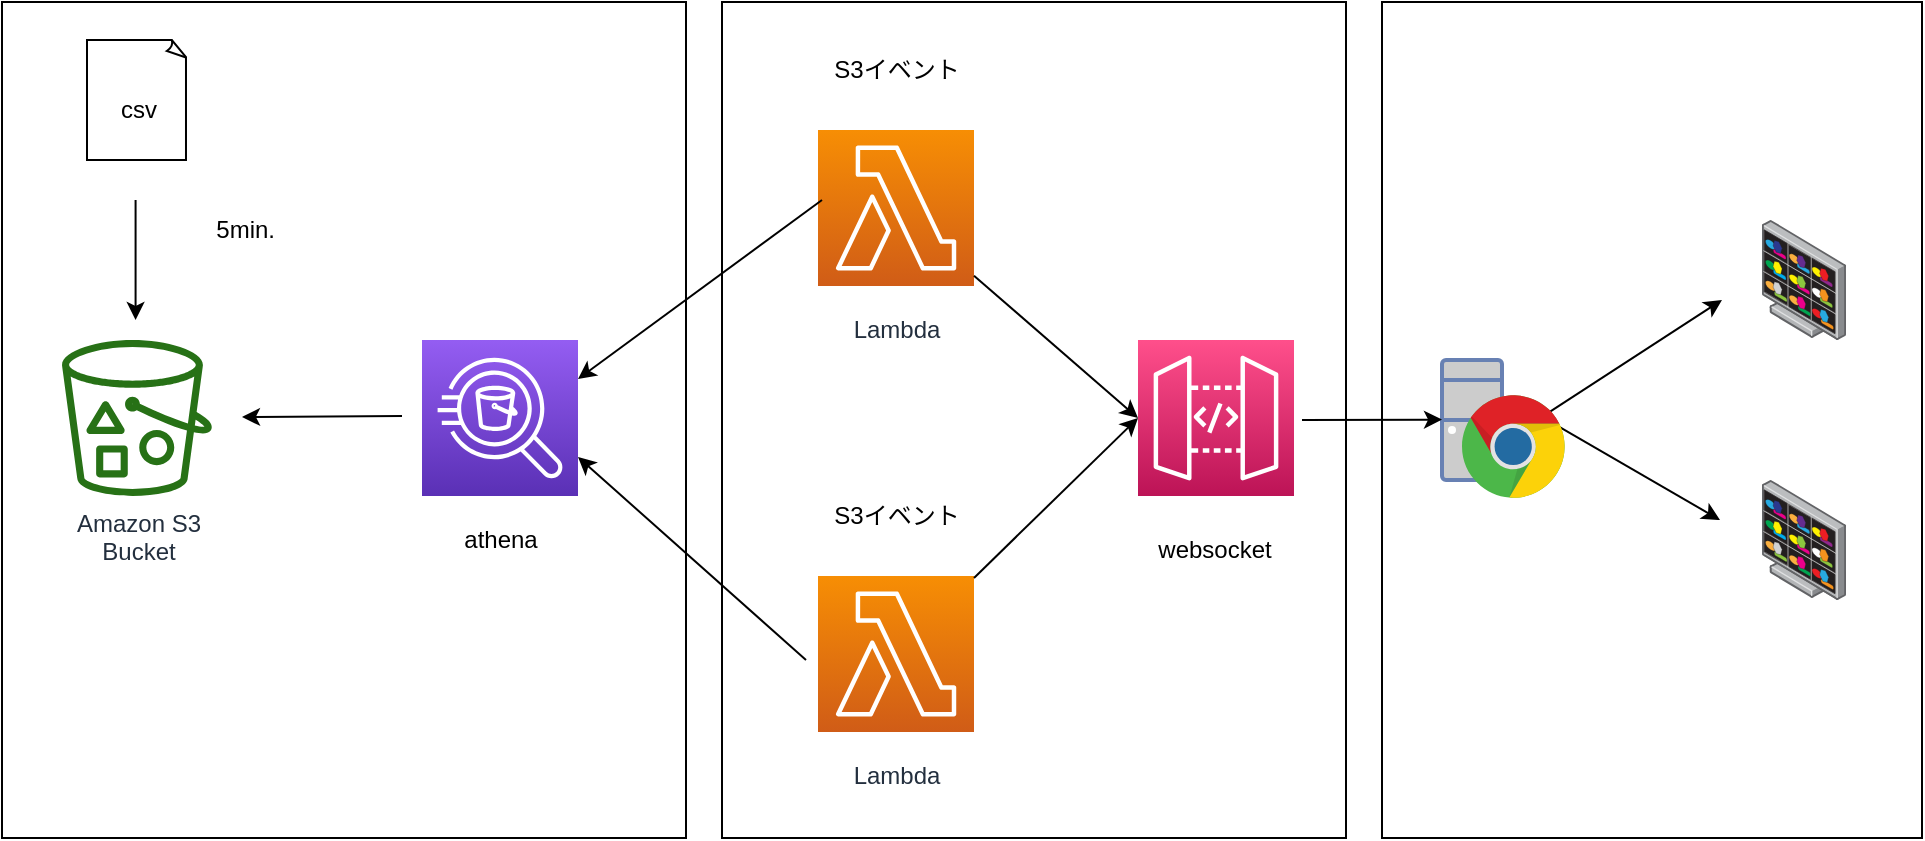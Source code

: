 <mxfile version="21.6.5" type="github">
  <diagram id="Ht1M8jgEwFfnCIfOTk4-" name="Page-1">
    <mxGraphModel dx="1306" dy="2605" grid="1" gridSize="10" guides="1" tooltips="1" connect="1" arrows="1" fold="1" page="1" pageScale="1" pageWidth="1169" pageHeight="827" math="0" shadow="0">
      <root>
        <mxCell id="0" />
        <mxCell id="1" parent="0" />
        <mxCell id="eEpp52usMIOgdhoKXrHj-10" value="" style="whiteSpace=wrap;html=1;movable=0;resizable=0;rotatable=0;deletable=0;editable=0;locked=1;connectable=0;" vertex="1" parent="1">
          <mxGeometry x="170" y="-1569" width="342" height="418" as="geometry" />
        </mxCell>
        <mxCell id="eEpp52usMIOgdhoKXrHj-6" value="" style="whiteSpace=wrap;html=1;movable=0;resizable=0;rotatable=0;deletable=0;editable=0;locked=1;connectable=0;" vertex="1" parent="1">
          <mxGeometry x="530" y="-1569" width="312" height="418" as="geometry" />
        </mxCell>
        <mxCell id="eEpp52usMIOgdhoKXrHj-5" value="" style="whiteSpace=wrap;html=1;movable=0;resizable=0;rotatable=0;deletable=0;editable=0;locked=1;connectable=0;" vertex="1" parent="1">
          <mxGeometry x="860" y="-1569" width="270" height="418" as="geometry" />
        </mxCell>
        <mxCell id="UEzPUAAOIrF-is8g5C7q-158" value="Amazon S3&lt;br&gt;Bucket&lt;br&gt;" style="outlineConnect=0;fontColor=#232F3E;gradientColor=none;fillColor=#277116;strokeColor=none;dashed=0;verticalLabelPosition=bottom;verticalAlign=top;align=center;html=1;fontSize=12;fontStyle=0;aspect=fixed;pointerEvents=1;shape=mxgraph.aws4.bucket_with_objects;labelBackgroundColor=#ffffff;" parent="1" vertex="1">
          <mxGeometry x="200" y="-1400" width="75" height="78" as="geometry" />
        </mxCell>
        <mxCell id="jYt_QzySd-E0bAOZYsy2-1" value="Lambda" style="outlineConnect=0;fontColor=#232F3E;gradientColor=#F78E04;gradientDirection=north;fillColor=#D05C17;strokeColor=#ffffff;dashed=0;verticalLabelPosition=bottom;verticalAlign=top;align=center;html=1;fontSize=12;fontStyle=0;aspect=fixed;shape=mxgraph.aws4.resourceIcon;resIcon=mxgraph.aws4.lambda;labelBackgroundColor=#ffffff;spacingTop=8;" parent="1" vertex="1">
          <mxGeometry x="578" y="-1505" width="78" height="78" as="geometry" />
        </mxCell>
        <mxCell id="jYt_QzySd-E0bAOZYsy2-2" value="" style="sketch=0;points=[[0,0,0],[0.25,0,0],[0.5,0,0],[0.75,0,0],[1,0,0],[0,1,0],[0.25,1,0],[0.5,1,0],[0.75,1,0],[1,1,0],[0,0.25,0],[0,0.5,0],[0,0.75,0],[1,0.25,0],[1,0.5,0],[1,0.75,0]];outlineConnect=0;fontColor=#232F3E;gradientColor=#FF4F8B;gradientDirection=north;fillColor=#BC1356;strokeColor=#ffffff;dashed=0;verticalLabelPosition=bottom;verticalAlign=top;align=center;html=1;fontSize=12;fontStyle=0;aspect=fixed;shape=mxgraph.aws4.resourceIcon;resIcon=mxgraph.aws4.api_gateway;" parent="1" vertex="1">
          <mxGeometry x="738" y="-1400" width="78" height="78" as="geometry" />
        </mxCell>
        <mxCell id="jYt_QzySd-E0bAOZYsy2-3" value="" style="whiteSpace=wrap;html=1;shape=mxgraph.basic.document" parent="1" vertex="1">
          <mxGeometry x="212.5" y="-1550" width="50" height="60" as="geometry" />
        </mxCell>
        <mxCell id="jYt_QzySd-E0bAOZYsy2-4" value="" style="endArrow=classic;html=1;rounded=0;" parent="1" edge="1">
          <mxGeometry width="50" height="50" relative="1" as="geometry">
            <mxPoint x="236.79" y="-1470" as="sourcePoint" />
            <mxPoint x="236.79" y="-1410" as="targetPoint" />
          </mxGeometry>
        </mxCell>
        <mxCell id="jYt_QzySd-E0bAOZYsy2-5" value="websocket" style="text;html=1;align=center;verticalAlign=middle;resizable=0;points=[];autosize=1;strokeColor=none;fillColor=none;" parent="1" vertex="1">
          <mxGeometry x="736" y="-1310" width="80" height="30" as="geometry" />
        </mxCell>
        <mxCell id="jYt_QzySd-E0bAOZYsy2-6" value="" style="endArrow=classic;html=1;rounded=0;" parent="1" edge="1">
          <mxGeometry width="50" height="50" relative="1" as="geometry">
            <mxPoint x="370" y="-1362" as="sourcePoint" />
            <mxPoint x="290" y="-1361.5" as="targetPoint" />
          </mxGeometry>
        </mxCell>
        <mxCell id="jYt_QzySd-E0bAOZYsy2-7" value="" style="endArrow=classic;html=1;rounded=0;entryX=0;entryY=0.5;entryDx=0;entryDy=0;entryPerimeter=0;" parent="1" edge="1" target="jYt_QzySd-E0bAOZYsy2-2" source="jYt_QzySd-E0bAOZYsy2-1">
          <mxGeometry width="50" height="50" relative="1" as="geometry">
            <mxPoint x="666" y="-1461" as="sourcePoint" />
            <mxPoint x="730" y="-1360" as="targetPoint" />
          </mxGeometry>
        </mxCell>
        <mxCell id="jYt_QzySd-E0bAOZYsy2-8" value="" style="endArrow=classic;html=1;rounded=0;" parent="1" edge="1">
          <mxGeometry width="50" height="50" relative="1" as="geometry">
            <mxPoint x="940" y="-1361.59" as="sourcePoint" />
            <mxPoint x="1030" y="-1420" as="targetPoint" />
          </mxGeometry>
        </mxCell>
        <mxCell id="jYt_QzySd-E0bAOZYsy2-9" value="" style="endArrow=classic;html=1;rounded=0;" parent="1" edge="1">
          <mxGeometry width="50" height="50" relative="1" as="geometry">
            <mxPoint x="940" y="-1361.59" as="sourcePoint" />
            <mxPoint x="1029" y="-1310" as="targetPoint" />
          </mxGeometry>
        </mxCell>
        <mxCell id="jYt_QzySd-E0bAOZYsy2-11" value="" style="image;points=[];aspect=fixed;html=1;align=center;shadow=0;dashed=0;image=img/lib/allied_telesis/security/DVS_Surveillance_Monitor.svg;" parent="1" vertex="1">
          <mxGeometry x="1050" y="-1460" width="42" height="60" as="geometry" />
        </mxCell>
        <mxCell id="jYt_QzySd-E0bAOZYsy2-12" value="" style="image;points=[];aspect=fixed;html=1;align=center;shadow=0;dashed=0;image=img/lib/allied_telesis/security/DVS_Surveillance_Monitor.svg;" parent="1" vertex="1">
          <mxGeometry x="1050" y="-1330" width="42" height="60" as="geometry" />
        </mxCell>
        <mxCell id="jYt_QzySd-E0bAOZYsy2-14" value="S3イベント" style="text;html=1;align=center;verticalAlign=middle;resizable=0;points=[];autosize=1;strokeColor=none;fillColor=none;" parent="1" vertex="1">
          <mxGeometry x="572" y="-1550" width="90" height="30" as="geometry" />
        </mxCell>
        <mxCell id="jYt_QzySd-E0bAOZYsy2-16" value="csv" style="text;html=1;align=center;verticalAlign=middle;resizable=0;points=[];autosize=1;strokeColor=none;fillColor=none;" parent="1" vertex="1">
          <mxGeometry x="217.5" y="-1530" width="40" height="30" as="geometry" />
        </mxCell>
        <mxCell id="jYt_QzySd-E0bAOZYsy2-17" value="" style="sketch=0;points=[[0,0,0],[0.25,0,0],[0.5,0,0],[0.75,0,0],[1,0,0],[0,1,0],[0.25,1,0],[0.5,1,0],[0.75,1,0],[1,1,0],[0,0.25,0],[0,0.5,0],[0,0.75,0],[1,0.25,0],[1,0.5,0],[1,0.75,0]];outlineConnect=0;fontColor=#232F3E;gradientColor=#945DF2;gradientDirection=north;fillColor=#5A30B5;strokeColor=#ffffff;dashed=0;verticalLabelPosition=bottom;verticalAlign=top;align=center;html=1;fontSize=12;fontStyle=0;aspect=fixed;shape=mxgraph.aws4.resourceIcon;resIcon=mxgraph.aws4.athena;" parent="1" vertex="1">
          <mxGeometry x="380" y="-1400" width="78" height="78" as="geometry" />
        </mxCell>
        <mxCell id="jYt_QzySd-E0bAOZYsy2-18" value="athena" style="text;html=1;align=center;verticalAlign=middle;resizable=0;points=[];autosize=1;strokeColor=none;fillColor=none;" parent="1" vertex="1">
          <mxGeometry x="389" y="-1315" width="60" height="30" as="geometry" />
        </mxCell>
        <mxCell id="jYt_QzySd-E0bAOZYsy2-19" value="" style="endArrow=classic;html=1;rounded=0;entryX=1;entryY=0.25;entryDx=0;entryDy=0;entryPerimeter=0;" parent="1" edge="1" target="jYt_QzySd-E0bAOZYsy2-17">
          <mxGeometry width="50" height="50" relative="1" as="geometry">
            <mxPoint x="580" y="-1470" as="sourcePoint" />
            <mxPoint x="450" y="-1366.09" as="targetPoint" />
          </mxGeometry>
        </mxCell>
        <mxCell id="jYt_QzySd-E0bAOZYsy2-20" value="5min.&amp;nbsp;" style="text;html=1;align=center;verticalAlign=middle;resizable=0;points=[];autosize=1;strokeColor=none;fillColor=none;" parent="1" vertex="1">
          <mxGeometry x="262.5" y="-1470" width="60" height="30" as="geometry" />
        </mxCell>
        <mxCell id="mIh3uU4qznUBxf96E2sO-1" value="Lambda" style="outlineConnect=0;fontColor=#232F3E;gradientColor=#F78E04;gradientDirection=north;fillColor=#D05C17;strokeColor=#ffffff;dashed=0;verticalLabelPosition=bottom;verticalAlign=top;align=center;html=1;fontSize=12;fontStyle=0;aspect=fixed;shape=mxgraph.aws4.resourceIcon;resIcon=mxgraph.aws4.lambda;labelBackgroundColor=#ffffff;spacingTop=8;" parent="1" vertex="1">
          <mxGeometry x="578" y="-1282" width="78" height="78" as="geometry" />
        </mxCell>
        <mxCell id="mIh3uU4qznUBxf96E2sO-2" value="S3イベント" style="text;html=1;align=center;verticalAlign=middle;resizable=0;points=[];autosize=1;strokeColor=none;fillColor=none;" parent="1" vertex="1">
          <mxGeometry x="572" y="-1327" width="90" height="30" as="geometry" />
        </mxCell>
        <mxCell id="mIh3uU4qznUBxf96E2sO-3" value="" style="endArrow=classic;html=1;rounded=0;entryX=1;entryY=0.75;entryDx=0;entryDy=0;entryPerimeter=0;" parent="1" edge="1" target="jYt_QzySd-E0bAOZYsy2-17">
          <mxGeometry width="50" height="50" relative="1" as="geometry">
            <mxPoint x="572" y="-1240" as="sourcePoint" />
            <mxPoint x="460" y="-1356.09" as="targetPoint" />
          </mxGeometry>
        </mxCell>
        <mxCell id="eEpp52usMIOgdhoKXrHj-2" value="" style="fontColor=#0066CC;verticalAlign=top;verticalLabelPosition=bottom;labelPosition=center;align=center;html=1;outlineConnect=0;fillColor=#CCCCCC;strokeColor=#6881B3;gradientColor=none;gradientDirection=north;strokeWidth=2;shape=mxgraph.networks.desktop_pc;" vertex="1" parent="1">
          <mxGeometry x="890" y="-1390" width="30" height="60" as="geometry" />
        </mxCell>
        <mxCell id="eEpp52usMIOgdhoKXrHj-1" value="" style="dashed=0;outlineConnect=0;html=1;align=center;labelPosition=center;verticalLabelPosition=bottom;verticalAlign=top;shape=mxgraph.weblogos.chrome" vertex="1" parent="1">
          <mxGeometry x="900" y="-1372.4" width="51.98" height="52.4" as="geometry" />
        </mxCell>
        <mxCell id="eEpp52usMIOgdhoKXrHj-3" value="" style="endArrow=classic;html=1;rounded=0;" edge="1" parent="1">
          <mxGeometry width="50" height="50" relative="1" as="geometry">
            <mxPoint x="820" y="-1360" as="sourcePoint" />
            <mxPoint x="890" y="-1360.2" as="targetPoint" />
          </mxGeometry>
        </mxCell>
        <mxCell id="eEpp52usMIOgdhoKXrHj-9" value="" style="endArrow=classic;html=1;rounded=0;entryX=0;entryY=0.5;entryDx=0;entryDy=0;entryPerimeter=0;" edge="1" parent="1" source="mIh3uU4qznUBxf96E2sO-1" target="jYt_QzySd-E0bAOZYsy2-2">
          <mxGeometry width="50" height="50" relative="1" as="geometry">
            <mxPoint x="660" y="-1280" as="sourcePoint" />
            <mxPoint x="740" y="-1350" as="targetPoint" />
          </mxGeometry>
        </mxCell>
      </root>
    </mxGraphModel>
  </diagram>
</mxfile>
